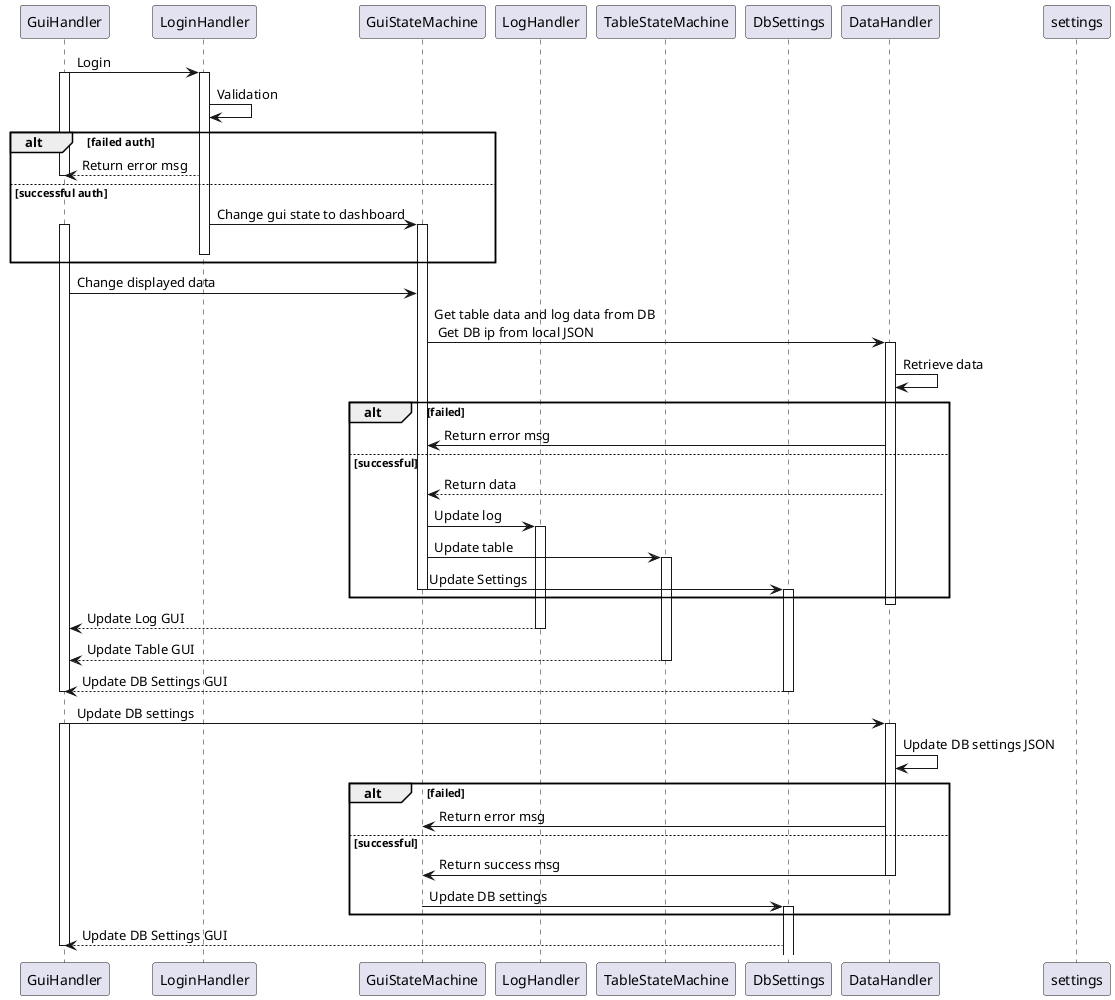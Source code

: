 @startuml Admin Sequence

' Define participants
participant GuiHandler as Gui
participant LoginHandler as Login
participant GuiStateMachine as GuiState

participant LogHandler as Log
participant TableStateMachine as Table
participant DbSettings as Settings
participant DataHandler as Data

' Define interactions and conditions


Gui -> Login : Login
activate Gui
activate Login
Login -> Login : Validation

alt failed auth
    Login --> Gui : Return error msg
    deactivate Gui
else successful auth
    Login -> GuiState : Change gui state to dashboard
    activate GuiState
    activate Gui
    deactivate Login
end



Gui -> GuiState : Change displayed data

GuiState -> Data : Get table data and log data from DB \n Get DB ip from local JSON
activate Data

Data -> Data : Retrieve data
alt failed
    Data -> GuiState : Return error msg

else successful
    

    Data --> GuiState : Return data
    GuiState -> Log : Update log
    activate Log

    GuiState -> Table : Update table
    activate Table

    GuiState -> Settings : Update Settings
    deactivate GuiState
    activate Settings
end
deactivate Data


Log --> Gui : Update Log GUI
deactivate Log


Table --> Gui : Update Table GUI
deactivate Table



Settings --> Gui : Update DB Settings GUI
deactivate Settings
deactivate Gui

Gui -> Data : Update DB settings
activate Gui
activate Data

Data -> Data: Update DB settings JSON

alt failed
    Data -> GuiState : Return error msg
    
else successful
    Data -> GuiState : Return success msg
    deactivate Data
    GuiState -> Settings : Update DB settings
    activate Settings
end
Settings --> Gui : Update DB Settings GUI
deactivate settings
deactivate Gui
@enduml
